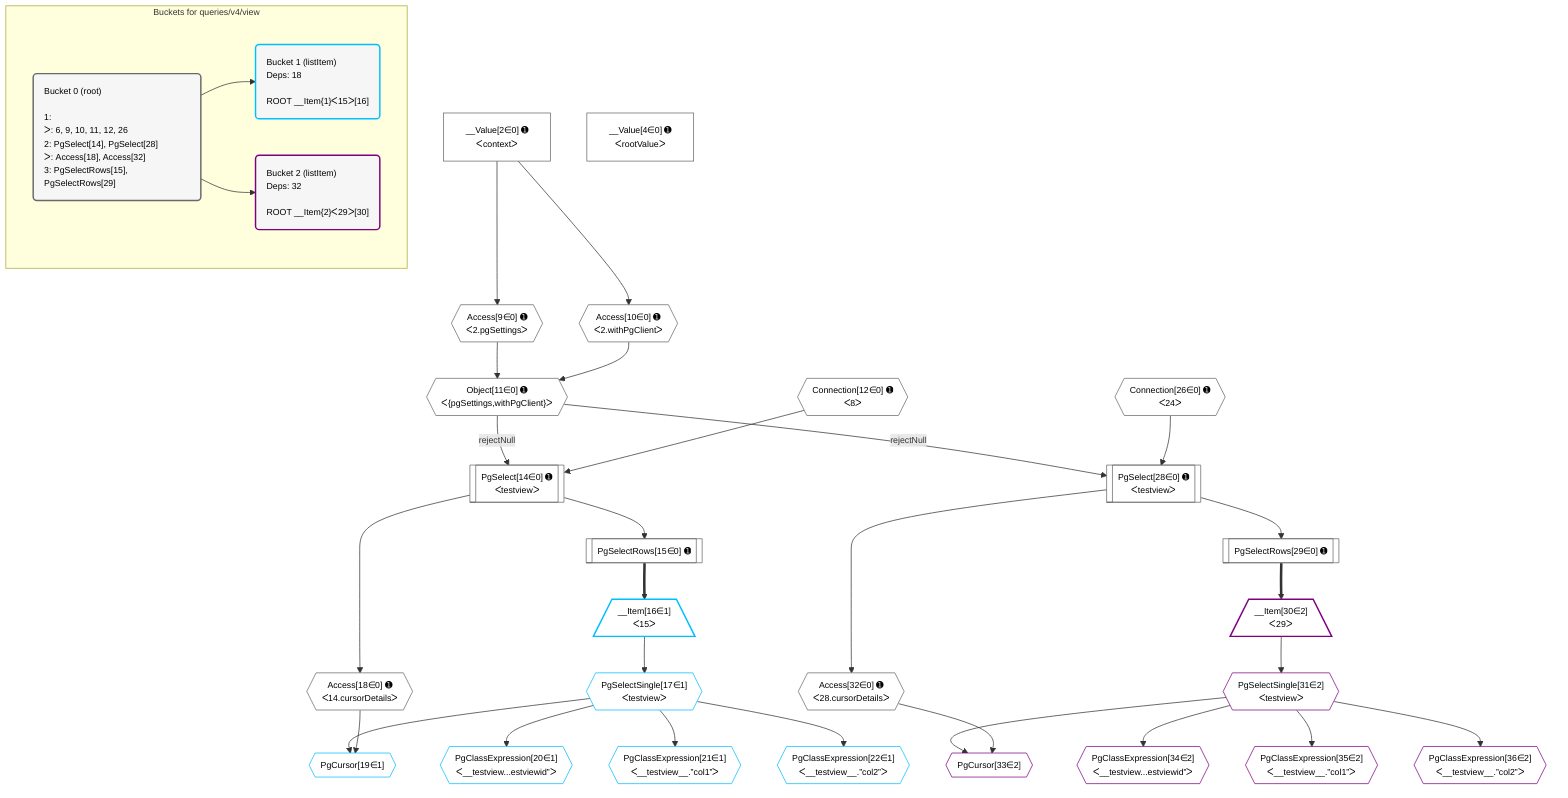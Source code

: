 %%{init: {'themeVariables': { 'fontSize': '12px'}}}%%
graph TD
    classDef path fill:#eee,stroke:#000,color:#000
    classDef plan fill:#fff,stroke-width:1px,color:#000
    classDef itemplan fill:#fff,stroke-width:2px,color:#000
    classDef unbatchedplan fill:#dff,stroke-width:1px,color:#000
    classDef sideeffectplan fill:#fcc,stroke-width:2px,color:#000
    classDef bucket fill:#f6f6f6,color:#000,stroke-width:2px,text-align:left


    %% plan dependencies
    PgSelect14[["PgSelect[14∈0] ➊<br />ᐸtestviewᐳ"]]:::plan
    Object11{{"Object[11∈0] ➊<br />ᐸ{pgSettings,withPgClient}ᐳ"}}:::plan
    Connection12{{"Connection[12∈0] ➊<br />ᐸ8ᐳ"}}:::plan
    Object11 -->|rejectNull| PgSelect14
    Connection12 --> PgSelect14
    PgSelect28[["PgSelect[28∈0] ➊<br />ᐸtestviewᐳ"]]:::plan
    Connection26{{"Connection[26∈0] ➊<br />ᐸ24ᐳ"}}:::plan
    Object11 -->|rejectNull| PgSelect28
    Connection26 --> PgSelect28
    Access9{{"Access[9∈0] ➊<br />ᐸ2.pgSettingsᐳ"}}:::plan
    Access10{{"Access[10∈0] ➊<br />ᐸ2.withPgClientᐳ"}}:::plan
    Access9 & Access10 --> Object11
    __Value2["__Value[2∈0] ➊<br />ᐸcontextᐳ"]:::plan
    __Value2 --> Access9
    __Value2 --> Access10
    PgSelectRows15[["PgSelectRows[15∈0] ➊"]]:::plan
    PgSelect14 --> PgSelectRows15
    Access18{{"Access[18∈0] ➊<br />ᐸ14.cursorDetailsᐳ"}}:::plan
    PgSelect14 --> Access18
    PgSelectRows29[["PgSelectRows[29∈0] ➊"]]:::plan
    PgSelect28 --> PgSelectRows29
    Access32{{"Access[32∈0] ➊<br />ᐸ28.cursorDetailsᐳ"}}:::plan
    PgSelect28 --> Access32
    __Value4["__Value[4∈0] ➊<br />ᐸrootValueᐳ"]:::plan
    PgCursor19{{"PgCursor[19∈1]"}}:::plan
    PgSelectSingle17{{"PgSelectSingle[17∈1]<br />ᐸtestviewᐳ"}}:::plan
    PgSelectSingle17 & Access18 --> PgCursor19
    __Item16[/"__Item[16∈1]<br />ᐸ15ᐳ"\]:::itemplan
    PgSelectRows15 ==> __Item16
    __Item16 --> PgSelectSingle17
    PgClassExpression20{{"PgClassExpression[20∈1]<br />ᐸ__testview...estviewid”ᐳ"}}:::plan
    PgSelectSingle17 --> PgClassExpression20
    PgClassExpression21{{"PgClassExpression[21∈1]<br />ᐸ__testview__.”col1”ᐳ"}}:::plan
    PgSelectSingle17 --> PgClassExpression21
    PgClassExpression22{{"PgClassExpression[22∈1]<br />ᐸ__testview__.”col2”ᐳ"}}:::plan
    PgSelectSingle17 --> PgClassExpression22
    PgCursor33{{"PgCursor[33∈2]"}}:::plan
    PgSelectSingle31{{"PgSelectSingle[31∈2]<br />ᐸtestviewᐳ"}}:::plan
    PgSelectSingle31 & Access32 --> PgCursor33
    __Item30[/"__Item[30∈2]<br />ᐸ29ᐳ"\]:::itemplan
    PgSelectRows29 ==> __Item30
    __Item30 --> PgSelectSingle31
    PgClassExpression34{{"PgClassExpression[34∈2]<br />ᐸ__testview...estviewid”ᐳ"}}:::plan
    PgSelectSingle31 --> PgClassExpression34
    PgClassExpression35{{"PgClassExpression[35∈2]<br />ᐸ__testview__.”col1”ᐳ"}}:::plan
    PgSelectSingle31 --> PgClassExpression35
    PgClassExpression36{{"PgClassExpression[36∈2]<br />ᐸ__testview__.”col2”ᐳ"}}:::plan
    PgSelectSingle31 --> PgClassExpression36

    %% define steps

    subgraph "Buckets for queries/v4/view"
    Bucket0("Bucket 0 (root)<br /><br />1: <br />ᐳ: 6, 9, 10, 11, 12, 26<br />2: PgSelect[14], PgSelect[28]<br />ᐳ: Access[18], Access[32]<br />3: PgSelectRows[15], PgSelectRows[29]"):::bucket
    classDef bucket0 stroke:#696969
    class Bucket0,__Value2,__Value4,Access9,Access10,Object11,Connection12,PgSelect14,PgSelectRows15,Access18,Connection26,PgSelect28,PgSelectRows29,Access32 bucket0
    Bucket1("Bucket 1 (listItem)<br />Deps: 18<br /><br />ROOT __Item{1}ᐸ15ᐳ[16]"):::bucket
    classDef bucket1 stroke:#00bfff
    class Bucket1,__Item16,PgSelectSingle17,PgCursor19,PgClassExpression20,PgClassExpression21,PgClassExpression22 bucket1
    Bucket2("Bucket 2 (listItem)<br />Deps: 32<br /><br />ROOT __Item{2}ᐸ29ᐳ[30]"):::bucket
    classDef bucket2 stroke:#7f007f
    class Bucket2,__Item30,PgSelectSingle31,PgCursor33,PgClassExpression34,PgClassExpression35,PgClassExpression36 bucket2
    Bucket0 --> Bucket1 & Bucket2
    end